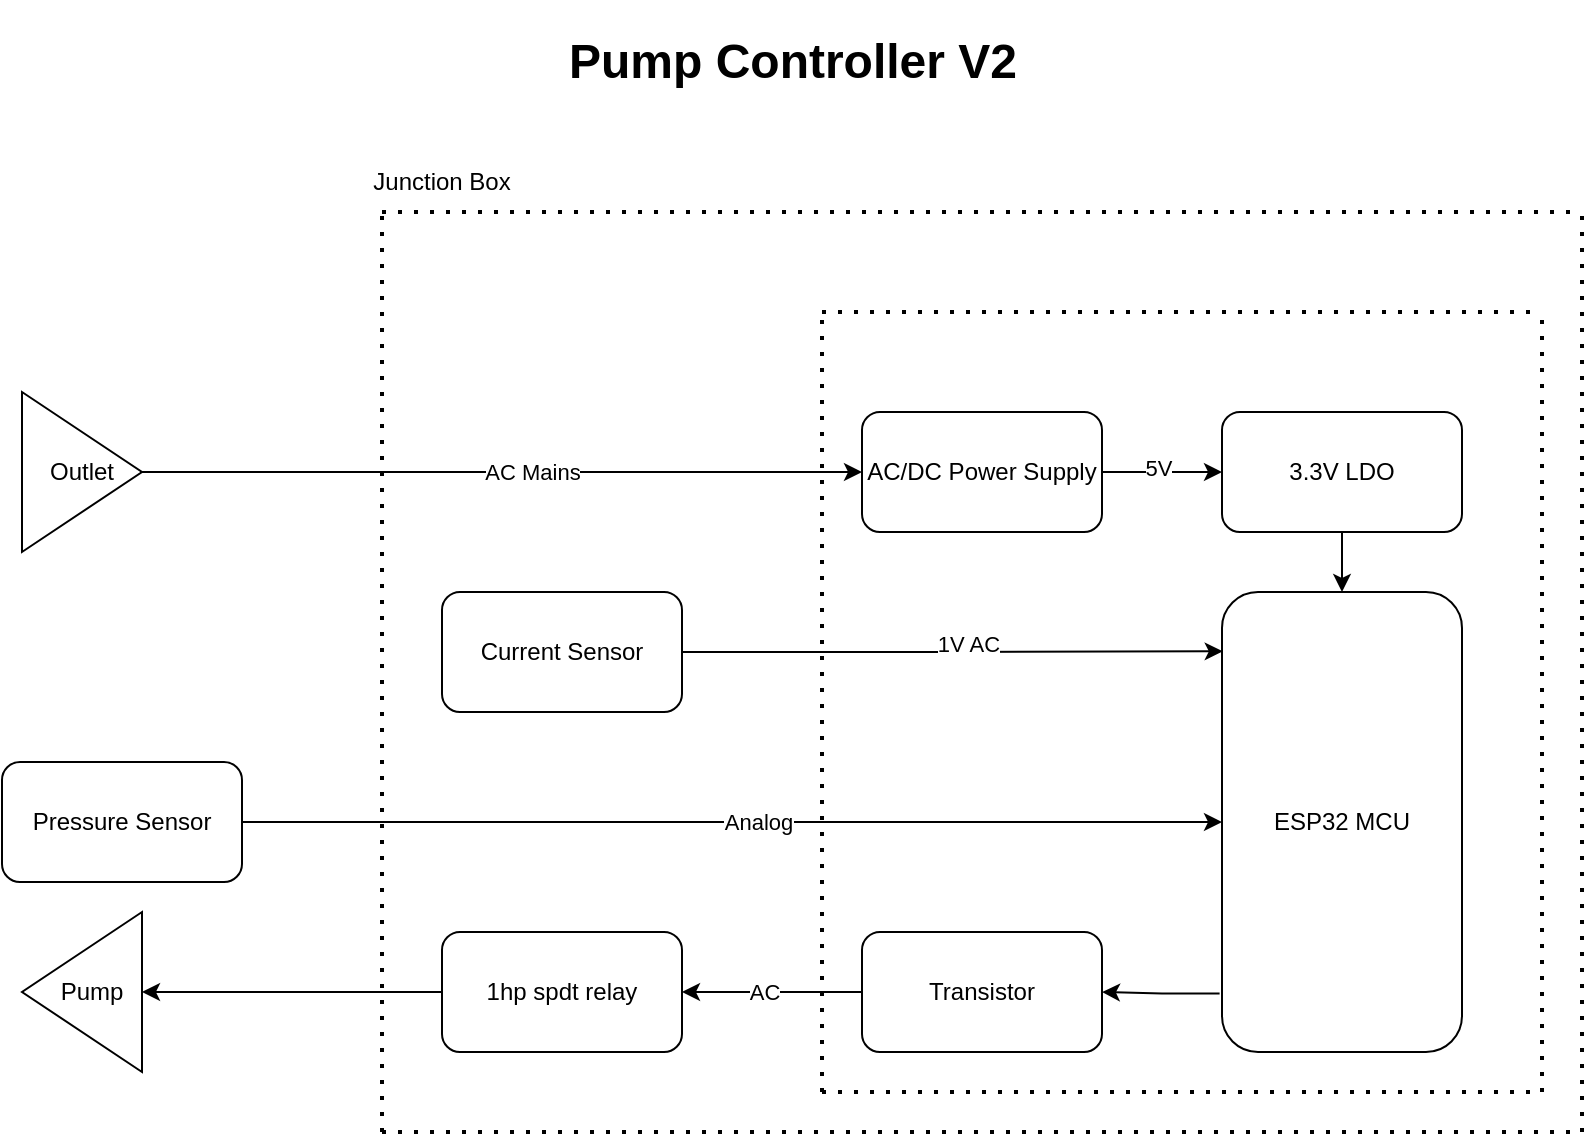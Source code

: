 <mxfile version="24.2.5" type="device">
  <diagram name="Page-1" id="JXPOQNhSRIBmJtTvOmMU">
    <mxGraphModel dx="1290" dy="611" grid="1" gridSize="10" guides="1" tooltips="1" connect="1" arrows="1" fold="1" page="1" pageScale="1" pageWidth="850" pageHeight="1100" math="0" shadow="0">
      <root>
        <mxCell id="0" />
        <mxCell id="1" parent="0" />
        <mxCell id="kx2uJT2e34iplQoMzItJ-1" value="ESP32 MCU" style="rounded=1;whiteSpace=wrap;html=1;" parent="1" vertex="1">
          <mxGeometry x="640" y="370" width="120" height="230" as="geometry" />
        </mxCell>
        <mxCell id="kx2uJT2e34iplQoMzItJ-2" value="Current Sensor" style="rounded=1;whiteSpace=wrap;html=1;" parent="1" vertex="1">
          <mxGeometry x="250" y="370" width="120" height="60" as="geometry" />
        </mxCell>
        <mxCell id="kx2uJT2e34iplQoMzItJ-17" style="edgeStyle=orthogonalEdgeStyle;rounded=0;orthogonalLoop=1;jettySize=auto;html=1;exitX=1;exitY=0.5;exitDx=0;exitDy=0;entryX=0;entryY=0.5;entryDx=0;entryDy=0;" parent="1" source="kx2uJT2e34iplQoMzItJ-3" target="kx2uJT2e34iplQoMzItJ-1" edge="1">
          <mxGeometry relative="1" as="geometry" />
        </mxCell>
        <mxCell id="kx2uJT2e34iplQoMzItJ-18" value="Analog" style="edgeLabel;html=1;align=center;verticalAlign=middle;resizable=0;points=[];" parent="kx2uJT2e34iplQoMzItJ-17" vertex="1" connectable="0">
          <mxGeometry x="0.051" y="-2" relative="1" as="geometry">
            <mxPoint y="-2" as="offset" />
          </mxGeometry>
        </mxCell>
        <mxCell id="kx2uJT2e34iplQoMzItJ-3" value="Pressure Sensor" style="rounded=1;whiteSpace=wrap;html=1;" parent="1" vertex="1">
          <mxGeometry x="30" y="455" width="120" height="60" as="geometry" />
        </mxCell>
        <mxCell id="kx2uJT2e34iplQoMzItJ-9" style="edgeStyle=orthogonalEdgeStyle;rounded=0;orthogonalLoop=1;jettySize=auto;html=1;exitX=1;exitY=0.5;exitDx=0;exitDy=0;" parent="1" source="kx2uJT2e34iplQoMzItJ-4" target="kx2uJT2e34iplQoMzItJ-7" edge="1">
          <mxGeometry relative="1" as="geometry" />
        </mxCell>
        <mxCell id="kx2uJT2e34iplQoMzItJ-10" value="AC Mains" style="edgeLabel;html=1;align=center;verticalAlign=middle;resizable=0;points=[];" parent="kx2uJT2e34iplQoMzItJ-9" vertex="1" connectable="0">
          <mxGeometry x="0.266" y="2" relative="1" as="geometry">
            <mxPoint x="-33" y="2" as="offset" />
          </mxGeometry>
        </mxCell>
        <mxCell id="kx2uJT2e34iplQoMzItJ-4" value="Outlet" style="triangle;whiteSpace=wrap;html=1;" parent="1" vertex="1">
          <mxGeometry x="40" y="270" width="60" height="80" as="geometry" />
        </mxCell>
        <mxCell id="kx2uJT2e34iplQoMzItJ-6" value="" style="endArrow=none;dashed=1;html=1;dashPattern=1 3;strokeWidth=2;rounded=0;" parent="1" edge="1">
          <mxGeometry width="50" height="50" relative="1" as="geometry">
            <mxPoint x="440" y="230" as="sourcePoint" />
            <mxPoint x="800" y="230" as="targetPoint" />
          </mxGeometry>
        </mxCell>
        <mxCell id="kx2uJT2e34iplQoMzItJ-21" style="edgeStyle=orthogonalEdgeStyle;rounded=0;orthogonalLoop=1;jettySize=auto;html=1;exitX=1;exitY=0.5;exitDx=0;exitDy=0;entryX=0;entryY=0.5;entryDx=0;entryDy=0;" parent="1" source="kx2uJT2e34iplQoMzItJ-7" target="kx2uJT2e34iplQoMzItJ-20" edge="1">
          <mxGeometry relative="1" as="geometry" />
        </mxCell>
        <mxCell id="kx2uJT2e34iplQoMzItJ-22" value="5V" style="edgeLabel;html=1;align=center;verticalAlign=middle;resizable=0;points=[];" parent="kx2uJT2e34iplQoMzItJ-21" vertex="1" connectable="0">
          <mxGeometry x="-0.06" y="2" relative="1" as="geometry">
            <mxPoint as="offset" />
          </mxGeometry>
        </mxCell>
        <mxCell id="kx2uJT2e34iplQoMzItJ-7" value="AC/DC Power Supply" style="rounded=1;whiteSpace=wrap;html=1;" parent="1" vertex="1">
          <mxGeometry x="460" y="280" width="120" height="60" as="geometry" />
        </mxCell>
        <mxCell id="kx2uJT2e34iplQoMzItJ-33" style="edgeStyle=orthogonalEdgeStyle;rounded=0;orthogonalLoop=1;jettySize=auto;html=1;exitX=0;exitY=0.5;exitDx=0;exitDy=0;entryX=1;entryY=0.5;entryDx=0;entryDy=0;" parent="1" source="kx2uJT2e34iplQoMzItJ-8" target="kx2uJT2e34iplQoMzItJ-29" edge="1">
          <mxGeometry relative="1" as="geometry" />
        </mxCell>
        <mxCell id="kx2uJT2e34iplQoMzItJ-34" value="AC" style="edgeLabel;html=1;align=center;verticalAlign=middle;resizable=0;points=[];" parent="kx2uJT2e34iplQoMzItJ-33" vertex="1" connectable="0">
          <mxGeometry x="0.098" y="3" relative="1" as="geometry">
            <mxPoint y="-3" as="offset" />
          </mxGeometry>
        </mxCell>
        <mxCell id="kx2uJT2e34iplQoMzItJ-8" value="Transistor" style="rounded=1;whiteSpace=wrap;html=1;" parent="1" vertex="1">
          <mxGeometry x="460" y="540" width="120" height="60" as="geometry" />
        </mxCell>
        <mxCell id="kx2uJT2e34iplQoMzItJ-11" style="edgeStyle=orthogonalEdgeStyle;rounded=0;orthogonalLoop=1;jettySize=auto;html=1;exitX=1;exitY=0.5;exitDx=0;exitDy=0;entryX=0.003;entryY=0.129;entryDx=0;entryDy=0;entryPerimeter=0;" parent="1" source="kx2uJT2e34iplQoMzItJ-2" target="kx2uJT2e34iplQoMzItJ-1" edge="1">
          <mxGeometry relative="1" as="geometry" />
        </mxCell>
        <mxCell id="kx2uJT2e34iplQoMzItJ-12" value="1V AC" style="edgeLabel;html=1;align=center;verticalAlign=middle;resizable=0;points=[];" parent="kx2uJT2e34iplQoMzItJ-11" vertex="1" connectable="0">
          <mxGeometry x="0.055" y="4" relative="1" as="geometry">
            <mxPoint as="offset" />
          </mxGeometry>
        </mxCell>
        <mxCell id="kx2uJT2e34iplQoMzItJ-23" style="edgeStyle=orthogonalEdgeStyle;rounded=0;orthogonalLoop=1;jettySize=auto;html=1;exitX=0.5;exitY=1;exitDx=0;exitDy=0;entryX=0.5;entryY=0;entryDx=0;entryDy=0;" parent="1" source="kx2uJT2e34iplQoMzItJ-20" target="kx2uJT2e34iplQoMzItJ-1" edge="1">
          <mxGeometry relative="1" as="geometry" />
        </mxCell>
        <mxCell id="kx2uJT2e34iplQoMzItJ-20" value="3.3V LDO" style="rounded=1;whiteSpace=wrap;html=1;" parent="1" vertex="1">
          <mxGeometry x="640" y="280" width="120" height="60" as="geometry" />
        </mxCell>
        <mxCell id="kx2uJT2e34iplQoMzItJ-25" value="" style="triangle;whiteSpace=wrap;html=1;rotation=-180;" parent="1" vertex="1">
          <mxGeometry x="40" y="530" width="60" height="80" as="geometry" />
        </mxCell>
        <mxCell id="kx2uJT2e34iplQoMzItJ-28" style="edgeStyle=orthogonalEdgeStyle;rounded=0;orthogonalLoop=1;jettySize=auto;html=1;exitX=-0.01;exitY=0.873;exitDx=0;exitDy=0;entryX=1;entryY=0.5;entryDx=0;entryDy=0;exitPerimeter=0;" parent="1" source="kx2uJT2e34iplQoMzItJ-1" target="kx2uJT2e34iplQoMzItJ-8" edge="1">
          <mxGeometry relative="1" as="geometry" />
        </mxCell>
        <mxCell id="kx2uJT2e34iplQoMzItJ-42" style="edgeStyle=orthogonalEdgeStyle;rounded=0;orthogonalLoop=1;jettySize=auto;html=1;exitX=0;exitY=0.5;exitDx=0;exitDy=0;entryX=0;entryY=0.5;entryDx=0;entryDy=0;" parent="1" source="kx2uJT2e34iplQoMzItJ-29" target="kx2uJT2e34iplQoMzItJ-25" edge="1">
          <mxGeometry relative="1" as="geometry" />
        </mxCell>
        <mxCell id="kx2uJT2e34iplQoMzItJ-29" value="1hp spdt relay" style="rounded=1;whiteSpace=wrap;html=1;" parent="1" vertex="1">
          <mxGeometry x="250" y="540" width="120" height="60" as="geometry" />
        </mxCell>
        <mxCell id="kx2uJT2e34iplQoMzItJ-30" value="" style="endArrow=none;dashed=1;html=1;dashPattern=1 3;strokeWidth=2;rounded=0;" parent="1" edge="1">
          <mxGeometry width="50" height="50" relative="1" as="geometry">
            <mxPoint x="800" y="620" as="sourcePoint" />
            <mxPoint x="800" y="230" as="targetPoint" />
          </mxGeometry>
        </mxCell>
        <mxCell id="kx2uJT2e34iplQoMzItJ-31" value="" style="endArrow=none;dashed=1;html=1;dashPattern=1 3;strokeWidth=2;rounded=0;" parent="1" edge="1">
          <mxGeometry width="50" height="50" relative="1" as="geometry">
            <mxPoint x="440" y="620" as="sourcePoint" />
            <mxPoint x="800" y="620" as="targetPoint" />
          </mxGeometry>
        </mxCell>
        <mxCell id="kx2uJT2e34iplQoMzItJ-32" value="" style="endArrow=none;dashed=1;html=1;dashPattern=1 3;strokeWidth=2;rounded=0;" parent="1" edge="1">
          <mxGeometry width="50" height="50" relative="1" as="geometry">
            <mxPoint x="440" y="620" as="sourcePoint" />
            <mxPoint x="440" y="230" as="targetPoint" />
          </mxGeometry>
        </mxCell>
        <mxCell id="kx2uJT2e34iplQoMzItJ-36" value="" style="endArrow=none;dashed=1;html=1;dashPattern=1 3;strokeWidth=2;rounded=0;" parent="1" edge="1">
          <mxGeometry width="50" height="50" relative="1" as="geometry">
            <mxPoint x="220" y="180" as="sourcePoint" />
            <mxPoint x="820" y="180" as="targetPoint" />
          </mxGeometry>
        </mxCell>
        <mxCell id="kx2uJT2e34iplQoMzItJ-37" value="" style="endArrow=none;dashed=1;html=1;dashPattern=1 3;strokeWidth=2;rounded=0;" parent="1" edge="1">
          <mxGeometry width="50" height="50" relative="1" as="geometry">
            <mxPoint x="820" y="640" as="sourcePoint" />
            <mxPoint x="820" y="180" as="targetPoint" />
          </mxGeometry>
        </mxCell>
        <mxCell id="kx2uJT2e34iplQoMzItJ-38" value="" style="endArrow=none;dashed=1;html=1;dashPattern=1 3;strokeWidth=2;rounded=0;" parent="1" edge="1">
          <mxGeometry width="50" height="50" relative="1" as="geometry">
            <mxPoint x="220" y="640" as="sourcePoint" />
            <mxPoint x="820" y="640" as="targetPoint" />
          </mxGeometry>
        </mxCell>
        <mxCell id="kx2uJT2e34iplQoMzItJ-39" value="" style="endArrow=none;dashed=1;html=1;dashPattern=1 3;strokeWidth=2;rounded=0;" parent="1" edge="1">
          <mxGeometry width="50" height="50" relative="1" as="geometry">
            <mxPoint x="220" y="640" as="sourcePoint" />
            <mxPoint x="220" y="180" as="targetPoint" />
          </mxGeometry>
        </mxCell>
        <mxCell id="kx2uJT2e34iplQoMzItJ-40" value="Junction Box" style="text;html=1;strokeColor=none;fillColor=none;align=center;verticalAlign=middle;whiteSpace=wrap;rounded=0;" parent="1" vertex="1">
          <mxGeometry x="190" y="150" width="120" height="30" as="geometry" />
        </mxCell>
        <mxCell id="kx2uJT2e34iplQoMzItJ-43" value="Pump" style="text;html=1;strokeColor=none;fillColor=none;align=center;verticalAlign=middle;whiteSpace=wrap;rounded=0;" parent="1" vertex="1">
          <mxGeometry x="50" y="555" width="50" height="30" as="geometry" />
        </mxCell>
        <mxCell id="kx2uJT2e34iplQoMzItJ-44" value="&lt;h1&gt;Pump Controller V2&lt;/h1&gt;" style="text;html=1;strokeColor=none;fillColor=none;align=center;verticalAlign=middle;whiteSpace=wrap;rounded=0;" parent="1" vertex="1">
          <mxGeometry x="298" y="90" width="255" height="30" as="geometry" />
        </mxCell>
      </root>
    </mxGraphModel>
  </diagram>
</mxfile>
